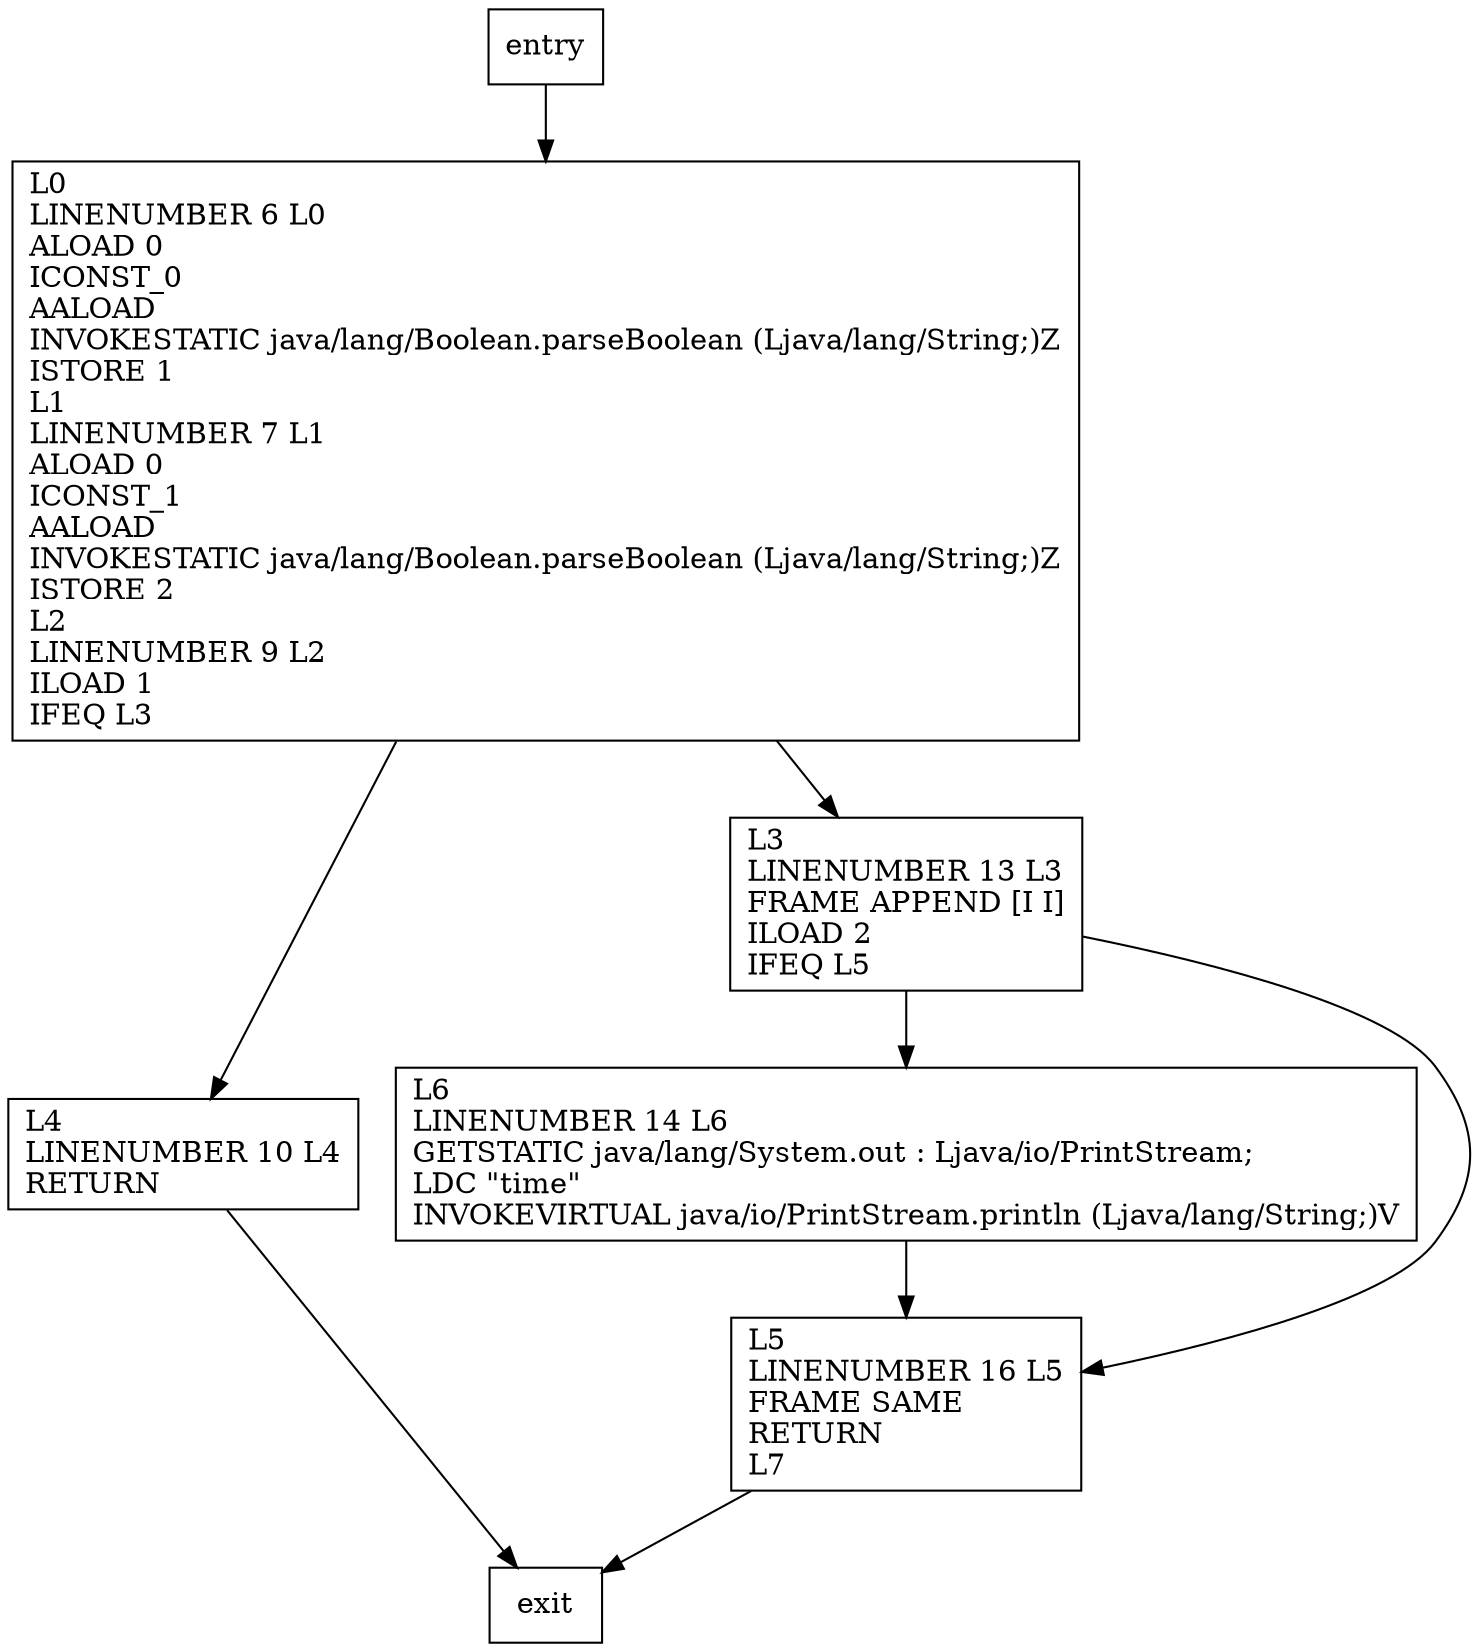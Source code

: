 digraph main {
node [shape=record];
1044639817 [label="L0\lLINENUMBER 6 L0\lALOAD 0\lICONST_0\lAALOAD\lINVOKESTATIC java/lang/Boolean.parseBoolean (Ljava/lang/String;)Z\lISTORE 1\lL1\lLINENUMBER 7 L1\lALOAD 0\lICONST_1\lAALOAD\lINVOKESTATIC java/lang/Boolean.parseBoolean (Ljava/lang/String;)Z\lISTORE 2\lL2\lLINENUMBER 9 L2\lILOAD 1\lIFEQ L3\l"];
1361241279 [label="L6\lLINENUMBER 14 L6\lGETSTATIC java/lang/System.out : Ljava/io/PrintStream;\lLDC \"time\"\lINVOKEVIRTUAL java/io/PrintStream.println (Ljava/lang/String;)V\l"];
1891799894 [label="L5\lLINENUMBER 16 L5\lFRAME SAME\lRETURN\lL7\l"];
1968861720 [label="L4\lLINENUMBER 10 L4\lRETURN\l"];
343722304 [label="L3\lLINENUMBER 13 L3\lFRAME APPEND [I I]\lILOAD 2\lIFEQ L5\l"];
entry;
exit;
entry -> 1044639817;
1044639817 -> 1968861720;
1044639817 -> 343722304;
1361241279 -> 1891799894;
1891799894 -> exit;
1968861720 -> exit;
343722304 -> 1361241279;
343722304 -> 1891799894;
}
